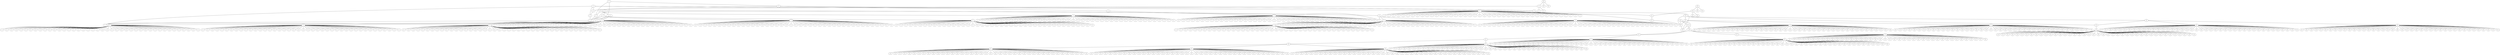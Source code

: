 graph G {
0 [label=1];
1 [label=1];
2 [label=1];
3 [label=1];
4 [label=0];
5 [label=0];
6 [label=0];
7 [label=0];
8 [label=0];
9 [label=0];
10 [label=0];
11 [label=0];
12 [label=0];
13 [label=0];
14 [label=1];
15 [label=0];
16 [label=0];
17 [label=0];
18 [label=0];
19 [label=0];
20 [label=0];
21 [label=0];
22 [label=0];
23 [label=0];
24 [label=0];
25 [label=1];
26 [label=0];
27 [label=0];
28 [label=0];
29 [label=0];
30 [label=0];
31 [label=0];
32 [label=0];
33 [label=0];
34 [label=0];
35 [label=0];
36 [label=1];
37 [label=0];
38 [label=0];
39 [label=0];
40 [label=0];
41 [label=0];
42 [label=0];
43 [label=0];
44 [label=0];
45 [label=0];
46 [label=0];
47 [label=1];
48 [label=0];
49 [label=0];
50 [label=0];
51 [label=0];
52 [label=0];
53 [label=0];
54 [label=0];
55 [label=0];
56 [label=0];
57 [label=0];
58 [label=1];
59 [label=0];
60 [label=0];
61 [label=0];
62 [label=0];
63 [label=0];
64 [label=0];
65 [label=0];
66 [label=0];
67 [label=0];
68 [label=0];
69 [label=1];
70 [label=0];
71 [label=0];
72 [label=0];
73 [label=0];
74 [label=0];
75 [label=0];
76 [label=0];
77 [label=0];
78 [label=0];
79 [label=0];
80 [label=1];
81 [label=0];
82 [label=0];
83 [label=0];
84 [label=0];
85 [label=0];
86 [label=0];
87 [label=1];
88 [label=1];
89 [label=1];
90 [label=1];
91 [label=1];
92 [label=1];
93 [label=1];
94 [label=1];
95 [label=1];
96 [label=1];
97 [label=1];
98 [label=1];
99 [label=1];
100 [label=1];
101 [label=1];
102 [label=1];
103 [label=1];
104 [label=1];
105 [label=1];
106 [label=1];
107 [label=1];
108 [label=1];
109 [label=1];
110 [label=1];
111 [label=1];
112 [label=1];
113 [label=1];
114 [label=1];
115 [label=1];
116 [label=1];
117 [label=1];
118 [label=1];
119 [label=1];
120 [label=1];
121 [label=1];
122 [label=1];
123 [label=1];
124 [label=1];
125 [label=1];
126 [label=1];
127 [label=1];
128 [label=1];
129 [label=1];
130 [label=1];
131 [label=1];
132 [label=1];
133 [label=1];
134 [label=1];
135 [label=1];
136 [label=1];
137 [label=1];
138 [label=1];
139 [label=1];
140 [label=1];
141 [label=1];
142 [label=1];
143 [label=1];
144 [label=1];
145 [label=1];
146 [label=1];
147 [label=1];
148 [label=1];
149 [label=1];
150 [label=1];
151 [label=1];
152 [label=1];
153 [label=1];
154 [label=1];
155 [label=1];
156 [label=1];
157 [label=1];
158 [label=1];
159 [label=1];
160 [label=1];
161 [label=1];
162 [label=1];
163 [label=1];
164 [label=1];
165 [label=1];
166 [label=1];
167 [label=1];
168 [label=1];
169 [label=1];
170 [label=1];
171 [label=1];
172 [label=1];
173 [label=1];
174 [label=1];
175 [label=1];
176 [label=1];
177 [label=1];
178 [label=1];
179 [label=1];
180 [label=1];
181 [label=1];
182 [label=1];
183 [label=1];
184 [label=1];
185 [label=1];
186 [label=1];
187 [label=1];
188 [label=1];
189 [label=1];
190 [label=1];
191 [label=1];
192 [label=1];
193 [label=1];
194 [label=1];
195 [label=1];
196 [label=1];
197 [label=1];
198 [label=1];
199 [label=1];
200 [label=1];
201 [label=1];
202 [label=1];
203 [label=1];
204 [label=1];
205 [label=1];
206 [label=1];
207 [label=1];
208 [label=1];
209 [label=1];
210 [label=1];
211 [label=1];
212 [label=1];
213 [label=1];
214 [label=1];
215 [label=1];
216 [label=1];
217 [label=1];
218 [label=1];
219 [label=1];
220 [label=1];
221 [label=1];
222 [label=1];
223 [label=1];
224 [label=1];
225 [label=1];
226 [label=1];
227 [label=1];
228 [label=1];
229 [label=1];
230 [label=1];
231 [label=1];
232 [label=1];
233 [label=1];
234 [label=1];
235 [label=1];
236 [label=1];
237 [label=1];
238 [label=1];
239 [label=1];
240 [label=1];
241 [label=1];
242 [label=1];
243 [label=1];
244 [label=1];
245 [label=1];
246 [label=1];
247 [label=1];
248 [label=1];
249 [label=1];
250 [label=1];
251 [label=1];
252 [label=1];
253 [label=1];
254 [label=1];
255 [label=1];
256 [label=1];
257 [label=1];
258 [label=1];
259 [label=1];
260 [label=1];
261 [label=1];
262 [label=1];
263 [label=1];
264 [label=1];
265 [label=1];
266 [label=1];
267 [label=1];
268 [label=1];
269 [label=1];
270 [label=1];
271 [label=1];
272 [label=1];
273 [label=1];
274 [label=1];
275 [label=1];
276 [label=1];
277 [label=1];
278 [label=1];
279 [label=1];
280 [label=1];
281 [label=1];
282 [label=1];
283 [label=1];
284 [label=1];
285 [label=1];
286 [label=1];
287 [label=1];
288 [label=1];
289 [label=1];
290 [label=1];
291 [label=1];
292 [label=1];
293 [label=1];
294 [label=1];
295 [label=1];
296 [label=1];
297 [label=1];
298 [label=1];
299 [label=1];
300 [label=1];
301 [label=1];
302 [label=1];
303 [label=1];
304 [label=1];
305 [label=1];
306 [label=1];
307 [label=1];
308 [label=1];
309 [label=1];
310 [label=1];
311 [label=1];
312 [label=1];
313 [label=1];
314 [label=1];
315 [label=1];
316 [label=1];
317 [label=1];
318 [label=1];
319 [label=1];
320 [label=1];
321 [label=1];
322 [label=1];
323 [label=1];
324 [label=1];
325 [label=1];
326 [label=1];
327 [label=1];
328 [label=1];
329 [label=1];
330 [label=1];
331 [label=1];
332 [label=1];
333 [label=1];
334 [label=1];
335 [label=1];
336 [label=1];
337 [label=1];
338 [label=1];
339 [label=1];
340 [label=1];
341 [label=1];
342 [label=1];
343 [label=1];
344 [label=1];
345 [label=1];
346 [label=1];
347 [label=1];
348 [label=1];
349 [label=1];
350 [label=1];
351 [label=1];
352 [label=1];
353 [label=1];
354 [label=1];
355 [label=1];
356 [label=1];
357 [label=1];
358 [label=1];
359 [label=1];
360 [label=1];
361 [label=1];
362 [label=1];
363 [label=1];
364 [label=1];
365 [label=1];
366 [label=1];
367 [label=1];
368 [label=1];
369 [label=1];
370 [label=1];
371 [label=1];
372 [label=1];
373 [label=1];
374 [label=1];
375 [label=1];
376 [label=1];
377 [label=1];
378 [label=1];
379 [label=1];
380 [label=1];
381 [label=1];
382 [label=1];
383 [label=1];
384 [label=1];
385 [label=1];
386 [label=1];
387 [label=1];
388 [label=1];
389 [label=1];
390 [label=1];
391 [label=1];
392 [label=1];
393 [label=1];
394 [label=1];
395 [label=1];
396 [label=1];
397 [label=1];
398 [label=1];
399 [label=1];
400 [label=1];
401 [label=1];
402 [label=1];
403 [label=1];
404 [label=1];
405 [label=1];
406 [label=1];
407 [label=1];
408 [label=1];
409 [label=1];
410 [label=0];
411 [label=1];
412 [label=1];
413 [label=1];
414 [label=1];
415 [label=1];
416 [label=1];
417 [label=1];
418 [label=1];
419 [label=1];
420 [label=1];
421 [label=1];
422 [label=1];
423 [label=1];
424 [label=1];
425 [label=1];
426 [label=1];
427 [label=1];
428 [label=1];
429 [label=1];
430 [label=1];
431 [label=1];
432 [label=1];
433 [label=1];
434 [label=1];
435 [label=1];
436 [label=1];
437 [label=1];
438 [label=1];
439 [label=1];
440 [label=1];
441 [label=1];
442 [label=1];
443 [label=1];
444 [label=1];
445 [label=1];
446 [label=1];
447 [label=1];
448 [label=1];
449 [label=1];
450 [label=1];
451 [label=1];
452 [label=1];
453 [label=1];
454 [label=1];
455 [label=1];
456 [label=1];
457 [label=1];
458 [label=1];
459 [label=1];
460 [label=1];
461 [label=1];
462 [label=1];
463 [label=1];
464 [label=1];
465 [label=1];
466 [label=1];
467 [label=1];
468 [label=1];
469 [label=1];
470 [label=1];
471 [label=1];
472 [label=1];
473 [label=1];
474 [label=1];
475 [label=1];
476 [label=1];
477 [label=1];
478 [label=1];
479 [label=1];
480 [label=1];
481 [label=1];
482 [label=1];
483 [label=1];
484 [label=1];
485 [label=1];
486 [label=1];
487 [label=1];
488 [label=1];
489 [label=1];
490 [label=1];
491 [label=1];
492 [label=1];
493 [label=1];
494 [label=1];
495 [label=1];
496 [label=1];
497 [label=1];
498 [label=1];
499 [label=1];
500 [label=1];
501 [label=1];
502 [label=1];
503 [label=1];
504 [label=1];
505 [label=1];
506 [label=1];
507 [label=1];
508 [label=1];
509 [label=1];
510 [label=1];
511 [label=1];
512 [label=1];
513 [label=1];
514 [label=1];
515 [label=1];
516 [label=1];
517 [label=1];
518 [label=1];
519 [label=1];
520 [label=1];
521 [label=1];
522 [label=1];
523 [label=1];
524 [label=1];
525 [label=1];
526 [label=1];
527 [label=1];
528 [label=1];
529 [label=1];
530 [label=1];
531 [label=1];
532 [label=1];
533 [label=1];
534 [label=1];
535 [label=1];
536 [label=1];
537 [label=1];
538 [label=1];
539 [label=1];
540 [label=1];
541 [label=1];
542 [label=1];
543 [label=1];
544 [label=1];
545 [label=1];
546 [label=1];
547 [label=1];
548 [label=1];
549 [label=1];
550 [label=1];
551 [label=1];
552 [label=1];
553 [label=1];
554 [label=1];
555 [label=1];
556 [label=1];
557 [label=1];
558 [label=1];
559 [label=1];
560 [label=1];
561 [label=1];
562 [label=1];
563 [label=1];
564 [label=1];
565 [label=0];
566 [label=1];
567 [label=0];
568 [label=0];
569 [label=0];
570 [label=0];
571 [label=0];
572 [label=0];
573 [label=0];
574 [label=0];
575 [label=0];
576 [label=0];
577 [label=1];
578 [label=0];
579 [label=0];
580 [label=0];
581 [label=0];
582 [label=0];
583 [label=0];
584 [label=0];
585 [label=0];
586 [label=0];
587 [label=0];
588 [label=1];
589 [label=0];
590 [label=0];
591 [label=0];
592 [label=0];
593 [label=0];
594 [label=0];
595 [label=0];
596 [label=0];
597 [label=0];
598 [label=0];
599 [label=1];
600 [label=0];
601 [label=0];
602 [label=0];
603 [label=0];
604 [label=0];
605 [label=0];
606 [label=0];
607 [label=0];
608 [label=0];
609 [label=0];
610 [label=1];
611 [label=0];
612 [label=0];
613 [label=0];
614 [label=0];
615 [label=0];
616 [label=0];
617 [label=0];
618 [label=0];
619 [label=0];
620 [label=0];
621 [label=1];
622 [label=0];
623 [label=0];
624 [label=0];
625 [label=0];
626 [label=0];
627 [label=0];
628 [label=0];
629 [label=0];
630 [label=0];
631 [label=0];
632 [label=1];
633 [label=1];
634 [label=0];
635 [label=0];
636 [label=0];
637 [label=0];
638 [label=0];
639 [label=0];
640 [label=0];
641 [label=0];
642 [label=0];
643 [label=0];
644 [label=1];
645 [label=0];
646 [label=0];
647 [label=0];
648 [label=0];
649 [label=0];
650 [label=0];
651 [label=0];
652 [label=0];
653 [label=0];
654 [label=0];
655 [label=1];
656 [label=0];
657 [label=0];
658 [label=0];
659 [label=0];
660 [label=0];
661 [label=0];
662 [label=0];
663 [label=0];
664 [label=0];
665 [label=0];
666 [label=1];
667 [label=0];
668 [label=0];
669 [label=0];
670 [label=0];
671 [label=0];
672 [label=0];
673 [label=0];
674 [label=0];
675 [label=0];
676 [label=0];
677 [label=1];
678 [label=0];
679 [label=0];
680 [label=0];
681 [label=0];
682 [label=0];
683 [label=0];
684 [label=0];
685 [label=0];
686 [label=0];
687 [label=0];
688 [label=1];
689 [label=0];
690 [label=0];
691 [label=0];
692 [label=0];
693 [label=0];
694 [label=0];
695 [label=0];
696 [label=0];
697 [label=0];
698 [label=0];
699 [label=1];
700 [label=0];
701 [label=0];
702 [label=0];
703 [label=0];
704 [label=0];
705 [label=0];
706 [label=0];
707 [label=0];
708 [label=0];
709 [label=0];
710 [label=1];
711 [label=0];
712 [label=0];
713 [label=0];
714 [label=0];
715 [label=0];
716 [label=0];
717 [label=0];
718 [label=0];
719 [label=0];
720 [label=0];
721 [label=1];
722 [label=0];
723 [label=0];
724 [label=0];
725 [label=0];
726 [label=0];
727 [label=0];
728 [label=0];
729 [label=0];
730 [label=0];
731 [label=0];
732 [label=1];
733 [label=0];
734 [label=0];
735 [label=0];
736 [label=0];
737 [label=0];
738 [label=0];
739 [label=0];
740 [label=0];
741 [label=0];
742 [label=0];
743 [label=0];
744 [label=1];
745 [label=0];
746 [label=0];
747 [label=0];
748 [label=0];
749 [label=0];
750 [label=0];
751 [label=0];
752 [label=0];
753 [label=0];
754 [label=0];
755 [label=1];
756 [label=0];
757 [label=0];
758 [label=0];
759 [label=0];
760 [label=0];
761 [label=0];
762 [label=0];
763 [label=0];
764 [label=0];
765 [label=0];
766 [label=1];
767 [label=0];
768 [label=0];
769 [label=0];
770 [label=0];
771 [label=0];
772 [label=0];
773 [label=0];
774 [label=0];
775 [label=0];
776 [label=0];
777 [label=1];
778 [label=0];
779 [label=0];
780 [label=0];
781 [label=0];
782 [label=0];
783 [label=0];
784 [label=0];
785 [label=0];
786 [label=0];
787 [label=0];
788 [label=1];
789 [label=0];
790 [label=0];
791 [label=0];
792 [label=0];
793 [label=0];
794 [label=0];
795 [label=0];
796 [label=0];
797 [label=0];
798 [label=0];
799 [label=1];
800 [label=0];
801 [label=0];
802 [label=0];
803 [label=0];
804 [label=0];
805 [label=0];
806 [label=0];
807 [label=0];
808 [label=0];
809 [label=0];
810 [label=1];
811 [label=0];
812 [label=0];
813 [label=0];
814 [label=0];
815 [label=0];
816 [label=0];
817 [label=0];
818 [label=0];
819 [label=0];
820 [label=0];
821 [label=1];
822 [label=0];
823 [label=0];
824 [label=0];
825 [label=0];
826 [label=0];
827 [label=0];
828 [label=0];
829 [label=0];
830 [label=0];
831 [label=0];
832 [label=1];
833 [label=0];
834 [label=0];
835 [label=0];
836 [label=0];
837 [label=0];
838 [label=0];
839 [label=0];
840 [label=0];
841 [label=0];
842 [label=0];
843 [label=1];
844 [label=0];
845 [label=0];
846 [label=0];
847 [label=0];
848 [label=0];
849 [label=0];
850 [label=0];
851 [label=0];
852 [label=0];
853 [label=0];
854 [label=0];
855 [label=1];
856 [label=0];
857 [label=0];
858 [label=0];
859 [label=0];
860 [label=0];
861 [label=0];
862 [label=0];
863 [label=0];
864 [label=0];
865 [label=0];
866 [label=1];
867 [label=0];
868 [label=0];
869 [label=0];
870 [label=0];
871 [label=0];
872 [label=0];
873 [label=0];
874 [label=0];
875 [label=0];
876 [label=0];
877 [label=1];
878 [label=0];
879 [label=0];
880 [label=0];
881 [label=0];
882 [label=0];
883 [label=0];
884 [label=0];
885 [label=0];
886 [label=0];
887 [label=0];
888 [label=1];
889 [label=0];
890 [label=0];
891 [label=0];
892 [label=0];
893 [label=0];
894 [label=0];
895 [label=0];
896 [label=0];
897 [label=0];
898 [label=0];
899 [label=1];
900 [label=0];
901 [label=0];
902 [label=0];
903 [label=0];
904 [label=0];
905 [label=0];
906 [label=0];
907 [label=0];
908 [label=0];
909 [label=0];
910 [label=1];
911 [label=0];
912 [label=0];
913 [label=0];
914 [label=0];
915 [label=0];
916 [label=0];
917 [label=0];
918 [label=0];
919 [label=0];
920 [label=0];
921 [label=1];
922 [label=0];
923 [label=0];
924 [label=0];
925 [label=0];
926 [label=0];
927 [label=0];
928 [label=0];
929 [label=0];
930 [label=0];
931 [label=0];
932 [label=1];
933 [label=0];
934 [label=0];
935 [label=0];
936 [label=0];
937 [label=0];
938 [label=0];
939 [label=0];
940 [label=0];
941 [label=0];
942 [label=0];
943 [label=1];
944 [label=0];
945 [label=0];
946 [label=0];
947 [label=0];
948 [label=0];
949 [label=0];
950 [label=0];
951 [label=0];
952 [label=0];
953 [label=0];
954 [label=1];
955 [label=0];
956 [label=0];
957 [label=0];
958 [label=0];
959 [label=0];
960 [label=0];
961 [label=0];
962 [label=0];
963 [label=0];
964 [label=0];
965 [label=1];
966 [label=1];
967 [label=0];
968 [label=0];
969 [label=0];
970 [label=0];
971 [label=0];
972 [label=0];
973 [label=0];
974 [label=0];
975 [label=0];
976 [label=0];
977 [label=1];
978 [label=0];
979 [label=0];
980 [label=0];
981 [label=0];
982 [label=0];
983 [label=0];
984 [label=0];
985 [label=0];
986 [label=0];
987 [label=0];
988 [label=1];
989 [label=0];
990 [label=0];
991 [label=0];
992 [label=0];
993 [label=0];
994 [label=0];
995 [label=0];
996 [label=0];
997 [label=0];
998 [label=0];
999 [label=1];
1000 [label=0];
1001 [label=0];
1002 [label=0];
1003 [label=0];
1004 [label=0];
1005 [label=0];
1006 [label=0];
1007 [label=0];
1008 [label=0];
1009 [label=0];
1010 [label=1];
1011 [label=0];
1012 [label=0];
1013 [label=0];
1014 [label=0];
1015 [label=0];
1016 [label=0];
1017 [label=0];
1018 [label=0];
1019 [label=0];
1020 [label=0];
1021 [label=1];
1022 [label=0];
1023 [label=0];
1024 [label=0];
1025 [label=0];
1026 [label=0];
1027 [label=0];
1028 [label=0];
1029 [label=0];
1030 [label=0];
1031 [label=0];
1032 [label=1];
1033 [label=0];
1034 [label=0];
1035 [label=0];
1036 [label=0];
1037 [label=0];
1038 [label=0];
1039 [label=0];
1040 [label=0];
1041 [label=0];
1042 [label=0];
1043 [label=1];
1044 [label=0];
1045 [label=0];
1046 [label=0];
1047 [label=0];
1048 [label=0];
1049 [label=0];
1050 [label=0];
1051 [label=0];
1052 [label=0];
1053 [label=0];
1054 [label=1];
1055 [label=0];
1056 [label=0];
1057 [label=0];
1058 [label=0];
1059 [label=0];
1060 [label=0];
1061 [label=0];
1062 [label=0];
1063 [label=0];
1064 [label=0];
1065 [label=1];
1066 [label=0];
1067 [label=0];
1068 [label=0];
1069 [label=0];
1070 [label=0];
1071 [label=0];
1072 [label=0];
1073 [label=0];
1074 [label=0];
1075 [label=0];
0--188 ;
0--562 ;
0--564 ;
1--0 ;
1--563 ;
188--1 ;
299--521 ;
299--632 ;
299--188 ;
410--299 ;
410--743 ;
410--854 ;
965--89 ;
965--562 ;
2--965 ;
2--563 ;
89--100 ;
89--111 ;
89--144 ;
100--2 ;
100--122 ;
100--155 ;
111--166 ;
122--133 ;
122--177 ;
133--189 ;
133--200 ;
133--211 ;
144--222 ;
144--233 ;
144--244 ;
144--255 ;
144--266 ;
144--277 ;
144--288 ;
144--300 ;
144--311 ;
144--322 ;
144--333 ;
144--344 ;
144--355 ;
144--366 ;
144--377 ;
144--388 ;
144--399 ;
144--411 ;
144--422 ;
144--433 ;
144--444 ;
144--455 ;
144--466 ;
144--477 ;
144--488 ;
144--499 ;
144--510 ;
144--522 ;
144--533 ;
144--544 ;
144--555 ;
144--566 ;
144--577 ;
144--588 ;
144--599 ;
144--610 ;
144--621 ;
144--633 ;
144--644 ;
144--655 ;
144--666 ;
144--677 ;
155--688 ;
155--699 ;
155--710 ;
155--721 ;
155--732 ;
155--744 ;
155--755 ;
155--766 ;
155--777 ;
155--788 ;
155--799 ;
155--810 ;
155--821 ;
155--832 ;
155--843 ;
155--855 ;
155--866 ;
155--877 ;
155--888 ;
155--899 ;
155--910 ;
155--921 ;
155--932 ;
155--943 ;
155--954 ;
155--966 ;
155--977 ;
155--988 ;
155--999 ;
155--1010 ;
155--1021 ;
155--1032 ;
155--1043 ;
155--1054 ;
155--1065 ;
155--3 ;
155--14 ;
155--25 ;
155--36 ;
155--47 ;
155--58 ;
155--69 ;
166--80 ;
166--87 ;
166--88 ;
166--90 ;
166--91 ;
166--92 ;
166--93 ;
166--94 ;
166--95 ;
166--96 ;
166--97 ;
166--98 ;
166--99 ;
166--101 ;
166--102 ;
166--103 ;
166--104 ;
166--105 ;
166--106 ;
166--107 ;
166--108 ;
166--109 ;
166--110 ;
166--112 ;
166--113 ;
166--114 ;
166--115 ;
166--116 ;
166--117 ;
166--118 ;
166--119 ;
166--120 ;
166--121 ;
166--123 ;
166--124 ;
166--125 ;
166--126 ;
166--127 ;
166--128 ;
166--129 ;
166--130 ;
166--131 ;
177--132 ;
177--134 ;
177--135 ;
177--136 ;
177--137 ;
177--138 ;
177--139 ;
177--140 ;
177--141 ;
177--142 ;
177--143 ;
177--145 ;
177--146 ;
177--147 ;
177--148 ;
177--149 ;
177--150 ;
177--151 ;
177--152 ;
177--153 ;
177--154 ;
177--156 ;
177--157 ;
177--158 ;
177--159 ;
177--160 ;
177--161 ;
177--162 ;
177--163 ;
177--164 ;
177--165 ;
177--167 ;
177--168 ;
177--169 ;
177--170 ;
177--171 ;
177--172 ;
177--173 ;
177--174 ;
177--175 ;
177--176 ;
177--178 ;
189--179 ;
189--180 ;
189--181 ;
189--182 ;
189--183 ;
189--184 ;
189--185 ;
189--186 ;
189--187 ;
189--190 ;
189--191 ;
189--192 ;
189--193 ;
189--194 ;
189--195 ;
189--196 ;
189--197 ;
189--198 ;
189--199 ;
189--201 ;
189--202 ;
189--203 ;
189--204 ;
189--205 ;
189--206 ;
189--207 ;
189--208 ;
189--209 ;
189--210 ;
189--212 ;
189--213 ;
189--214 ;
189--215 ;
189--216 ;
189--217 ;
189--218 ;
189--219 ;
189--220 ;
189--221 ;
189--223 ;
189--224 ;
189--225 ;
200--226 ;
200--227 ;
200--228 ;
200--229 ;
200--230 ;
200--231 ;
200--232 ;
200--234 ;
200--235 ;
200--236 ;
200--237 ;
200--238 ;
200--239 ;
200--240 ;
200--241 ;
200--242 ;
200--243 ;
200--245 ;
200--246 ;
200--247 ;
200--248 ;
200--249 ;
200--250 ;
200--251 ;
200--252 ;
200--253 ;
200--254 ;
200--256 ;
200--257 ;
200--258 ;
200--259 ;
200--260 ;
200--261 ;
200--262 ;
200--263 ;
200--264 ;
200--265 ;
200--267 ;
200--268 ;
200--269 ;
200--270 ;
200--271 ;
211--272 ;
211--273 ;
211--274 ;
211--275 ;
211--276 ;
211--278 ;
211--279 ;
211--280 ;
211--281 ;
211--282 ;
211--283 ;
211--284 ;
211--285 ;
211--286 ;
211--287 ;
211--289 ;
211--290 ;
211--291 ;
211--292 ;
211--293 ;
211--294 ;
211--295 ;
211--296 ;
211--297 ;
211--298 ;
211--301 ;
211--302 ;
211--303 ;
211--304 ;
211--305 ;
211--306 ;
211--307 ;
211--308 ;
211--309 ;
211--310 ;
211--312 ;
211--313 ;
211--314 ;
211--315 ;
211--316 ;
211--317 ;
211--318 ;
319--324 ;
319--325 ;
319--563 ;
320--319 ;
320--323 ;
320--563 ;
321--320 ;
321--326 ;
323--321 ;
323--327 ;
323--328 ;
324--329 ;
324--330 ;
324--331 ;
324--332 ;
324--334 ;
324--335 ;
324--336 ;
324--337 ;
324--338 ;
324--339 ;
324--340 ;
324--341 ;
324--342 ;
324--343 ;
324--345 ;
324--346 ;
324--347 ;
324--348 ;
324--349 ;
324--350 ;
324--351 ;
324--352 ;
324--353 ;
324--354 ;
324--356 ;
324--357 ;
324--358 ;
324--359 ;
324--360 ;
324--361 ;
324--362 ;
324--363 ;
324--364 ;
324--365 ;
324--367 ;
324--368 ;
324--369 ;
324--370 ;
324--371 ;
324--372 ;
324--373 ;
324--374 ;
325--375 ;
325--376 ;
325--378 ;
325--379 ;
325--380 ;
325--381 ;
325--382 ;
325--383 ;
325--384 ;
325--385 ;
325--386 ;
325--387 ;
325--389 ;
325--390 ;
325--391 ;
325--392 ;
325--393 ;
325--394 ;
325--395 ;
325--396 ;
325--397 ;
325--398 ;
325--400 ;
325--401 ;
325--402 ;
325--403 ;
325--404 ;
325--405 ;
325--406 ;
325--407 ;
325--408 ;
325--409 ;
325--412 ;
325--413 ;
325--414 ;
325--415 ;
325--416 ;
325--417 ;
325--418 ;
325--419 ;
325--420 ;
325--421 ;
326--423 ;
326--424 ;
326--425 ;
326--426 ;
326--427 ;
326--428 ;
326--429 ;
326--430 ;
326--431 ;
326--432 ;
326--434 ;
326--435 ;
326--436 ;
326--437 ;
326--438 ;
326--439 ;
326--440 ;
326--441 ;
326--442 ;
326--443 ;
326--445 ;
326--446 ;
326--447 ;
326--448 ;
326--449 ;
326--450 ;
326--451 ;
326--452 ;
326--453 ;
326--454 ;
326--456 ;
326--457 ;
326--458 ;
326--459 ;
326--460 ;
326--461 ;
326--462 ;
326--463 ;
326--464 ;
326--465 ;
326--467 ;
326--468 ;
327--469 ;
327--470 ;
327--471 ;
327--472 ;
327--473 ;
327--474 ;
327--475 ;
327--476 ;
327--478 ;
327--479 ;
327--480 ;
327--481 ;
327--482 ;
327--483 ;
327--484 ;
327--485 ;
327--486 ;
327--487 ;
327--489 ;
327--490 ;
327--491 ;
327--492 ;
327--493 ;
327--494 ;
327--495 ;
327--496 ;
327--497 ;
327--498 ;
327--500 ;
327--501 ;
327--502 ;
327--503 ;
327--504 ;
327--505 ;
327--506 ;
327--507 ;
327--508 ;
327--509 ;
327--511 ;
327--512 ;
327--513 ;
327--514 ;
328--515 ;
328--516 ;
328--517 ;
328--518 ;
328--519 ;
328--520 ;
328--523 ;
328--524 ;
328--525 ;
328--526 ;
328--527 ;
328--528 ;
328--529 ;
328--530 ;
328--531 ;
328--532 ;
328--534 ;
328--535 ;
328--536 ;
328--537 ;
328--538 ;
328--539 ;
328--540 ;
328--541 ;
328--542 ;
328--543 ;
328--545 ;
328--546 ;
328--547 ;
328--548 ;
328--549 ;
328--550 ;
328--551 ;
328--552 ;
328--553 ;
328--554 ;
328--556 ;
328--557 ;
328--558 ;
328--559 ;
328--560 ;
328--561 ;
563--562 ;
564--567 ;
564--85 ;
564--0 ;
565--564 ;
565--86 ;
567--565 ;
568--570 ;
568--571 ;
568--567 ;
569--568 ;
569--572 ;
569--573 ;
574--576 ;
574--85 ;
575--574 ;
575--86 ;
576--578 ;
576--579 ;
576--582 ;
578--575 ;
578--580 ;
578--583 ;
579--584 ;
580--581 ;
580--585 ;
581--586 ;
581--587 ;
581--589 ;
582--590 ;
582--591 ;
582--592 ;
582--593 ;
582--594 ;
582--595 ;
582--596 ;
582--597 ;
582--598 ;
582--600 ;
582--601 ;
582--602 ;
582--603 ;
582--604 ;
582--605 ;
582--606 ;
582--607 ;
582--608 ;
582--609 ;
582--611 ;
582--612 ;
582--613 ;
582--614 ;
582--615 ;
582--616 ;
582--617 ;
582--618 ;
582--619 ;
582--620 ;
582--622 ;
582--623 ;
582--624 ;
582--625 ;
582--626 ;
582--627 ;
582--628 ;
582--629 ;
582--630 ;
582--631 ;
582--634 ;
582--635 ;
582--636 ;
583--637 ;
583--638 ;
583--639 ;
583--640 ;
583--641 ;
583--642 ;
583--643 ;
583--645 ;
583--646 ;
583--647 ;
583--648 ;
583--649 ;
583--650 ;
583--651 ;
583--652 ;
583--653 ;
583--654 ;
583--656 ;
583--657 ;
583--658 ;
583--659 ;
583--660 ;
583--661 ;
583--662 ;
583--663 ;
583--664 ;
583--665 ;
583--667 ;
583--668 ;
583--669 ;
583--670 ;
583--671 ;
583--672 ;
583--673 ;
583--674 ;
583--675 ;
583--676 ;
583--678 ;
583--679 ;
583--680 ;
583--681 ;
583--682 ;
584--683 ;
584--684 ;
584--685 ;
584--686 ;
584--687 ;
584--689 ;
584--690 ;
584--691 ;
584--692 ;
584--693 ;
584--694 ;
584--695 ;
584--696 ;
584--697 ;
584--698 ;
584--700 ;
584--701 ;
584--702 ;
584--703 ;
584--704 ;
584--705 ;
584--706 ;
584--707 ;
584--708 ;
584--709 ;
584--711 ;
584--712 ;
584--713 ;
584--714 ;
584--715 ;
584--716 ;
584--717 ;
584--718 ;
584--719 ;
584--720 ;
584--722 ;
584--723 ;
584--724 ;
584--725 ;
584--726 ;
584--727 ;
584--728 ;
585--729 ;
585--730 ;
585--731 ;
585--733 ;
585--734 ;
585--735 ;
585--736 ;
585--737 ;
585--738 ;
585--739 ;
585--740 ;
585--741 ;
585--742 ;
585--745 ;
585--746 ;
585--747 ;
585--748 ;
585--749 ;
585--750 ;
585--751 ;
585--752 ;
585--753 ;
585--754 ;
585--756 ;
585--757 ;
585--758 ;
585--759 ;
585--760 ;
585--761 ;
585--762 ;
585--763 ;
585--764 ;
585--765 ;
585--767 ;
585--768 ;
585--769 ;
585--770 ;
585--771 ;
585--772 ;
585--773 ;
585--774 ;
585--775 ;
586--776 ;
586--778 ;
586--779 ;
586--780 ;
586--781 ;
586--782 ;
586--783 ;
586--784 ;
586--785 ;
586--786 ;
586--787 ;
586--789 ;
586--790 ;
586--791 ;
586--792 ;
586--793 ;
586--794 ;
586--795 ;
586--796 ;
586--797 ;
586--798 ;
586--800 ;
586--801 ;
586--802 ;
586--803 ;
586--804 ;
586--805 ;
586--806 ;
586--807 ;
586--808 ;
586--809 ;
586--811 ;
586--812 ;
586--813 ;
586--814 ;
586--815 ;
586--816 ;
586--817 ;
586--818 ;
586--819 ;
586--820 ;
586--822 ;
587--823 ;
587--824 ;
587--825 ;
587--826 ;
587--827 ;
587--828 ;
587--829 ;
587--830 ;
587--831 ;
587--833 ;
587--834 ;
587--835 ;
587--836 ;
587--837 ;
587--838 ;
587--839 ;
587--840 ;
587--841 ;
587--842 ;
587--844 ;
587--845 ;
587--846 ;
587--847 ;
587--848 ;
587--849 ;
587--850 ;
587--851 ;
587--852 ;
587--853 ;
587--856 ;
587--857 ;
587--858 ;
587--859 ;
587--860 ;
587--861 ;
587--862 ;
587--863 ;
587--864 ;
587--865 ;
587--867 ;
587--868 ;
587--869 ;
589--870 ;
589--871 ;
589--872 ;
589--873 ;
589--874 ;
589--875 ;
589--876 ;
589--878 ;
589--879 ;
589--880 ;
589--881 ;
589--882 ;
589--883 ;
589--884 ;
589--885 ;
589--886 ;
589--887 ;
589--889 ;
589--890 ;
589--891 ;
589--892 ;
589--893 ;
589--894 ;
589--895 ;
589--896 ;
589--897 ;
589--898 ;
589--900 ;
589--901 ;
589--902 ;
589--903 ;
589--904 ;
589--905 ;
589--906 ;
589--907 ;
589--908 ;
589--909 ;
589--911 ;
589--912 ;
589--913 ;
589--914 ;
589--915 ;
916--920 ;
916--922 ;
916--86 ;
917--916 ;
917--919 ;
917--86 ;
918--917 ;
918--923 ;
919--918 ;
919--924 ;
919--925 ;
920--926 ;
920--927 ;
920--928 ;
920--929 ;
920--930 ;
920--931 ;
920--933 ;
920--934 ;
920--935 ;
920--936 ;
920--937 ;
920--938 ;
920--939 ;
920--940 ;
920--941 ;
920--942 ;
920--944 ;
920--945 ;
920--946 ;
920--947 ;
920--948 ;
920--949 ;
920--950 ;
920--951 ;
920--952 ;
920--953 ;
920--955 ;
920--956 ;
920--957 ;
920--958 ;
920--959 ;
920--960 ;
920--961 ;
920--962 ;
920--963 ;
920--964 ;
920--967 ;
920--968 ;
920--969 ;
920--970 ;
920--971 ;
920--972 ;
922--973 ;
922--974 ;
922--975 ;
922--976 ;
922--978 ;
922--979 ;
922--980 ;
922--981 ;
922--982 ;
922--983 ;
922--984 ;
922--985 ;
922--986 ;
922--987 ;
922--989 ;
922--990 ;
922--991 ;
922--992 ;
922--993 ;
922--994 ;
922--995 ;
922--996 ;
922--997 ;
922--998 ;
922--1000 ;
922--1001 ;
922--1002 ;
922--1003 ;
922--1004 ;
922--1005 ;
922--1006 ;
922--1007 ;
922--1008 ;
922--1009 ;
922--1011 ;
922--1012 ;
922--1013 ;
922--1014 ;
922--1015 ;
922--1016 ;
922--1017 ;
922--1018 ;
923--1019 ;
923--1020 ;
923--1022 ;
923--1023 ;
923--1024 ;
923--1025 ;
923--1026 ;
923--1027 ;
923--1028 ;
923--1029 ;
923--1030 ;
923--1031 ;
923--1033 ;
923--1034 ;
923--1035 ;
923--1036 ;
923--1037 ;
923--1038 ;
923--1039 ;
923--1040 ;
923--1041 ;
923--1042 ;
923--1044 ;
923--1045 ;
923--1046 ;
923--1047 ;
923--1048 ;
923--1049 ;
923--1050 ;
923--1051 ;
923--1052 ;
923--1053 ;
923--1055 ;
923--1056 ;
923--1057 ;
923--1058 ;
923--1059 ;
923--1060 ;
923--1061 ;
923--1062 ;
923--1063 ;
923--1064 ;
924--1066 ;
924--1067 ;
924--1068 ;
924--1069 ;
924--1070 ;
924--1071 ;
924--1072 ;
924--1073 ;
924--1074 ;
924--1075 ;
924--4 ;
924--5 ;
924--6 ;
924--7 ;
924--8 ;
924--9 ;
924--10 ;
924--11 ;
924--12 ;
924--13 ;
924--15 ;
924--16 ;
924--17 ;
924--18 ;
924--19 ;
924--20 ;
924--21 ;
924--22 ;
924--23 ;
924--24 ;
924--26 ;
924--27 ;
924--28 ;
924--29 ;
924--30 ;
924--31 ;
924--32 ;
924--33 ;
924--34 ;
924--35 ;
924--37 ;
924--38 ;
925--39 ;
925--40 ;
925--41 ;
925--42 ;
925--43 ;
925--44 ;
925--45 ;
925--46 ;
925--48 ;
925--49 ;
925--50 ;
925--51 ;
925--52 ;
925--53 ;
925--54 ;
925--55 ;
925--56 ;
925--57 ;
925--59 ;
925--60 ;
925--61 ;
925--62 ;
925--63 ;
925--64 ;
925--65 ;
925--66 ;
925--67 ;
925--68 ;
925--70 ;
925--71 ;
925--72 ;
925--73 ;
925--74 ;
925--75 ;
925--76 ;
925--77 ;
925--78 ;
925--79 ;
925--81 ;
925--82 ;
925--83 ;
925--84 ;
86--85 ;
}
